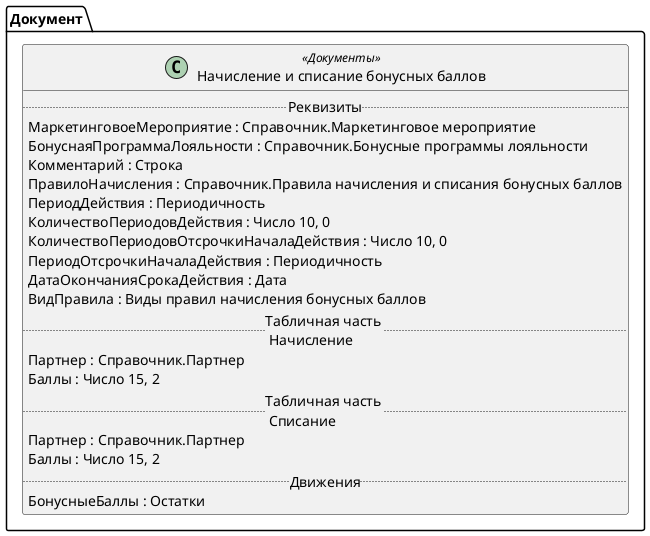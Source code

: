 ﻿@startuml НачислениеИСписаниеБонусныхБаллов
'!include templates.wsd
'..\include templates.wsd
class Документ.НачислениеИСписаниеБонусныхБаллов as "Начисление и списание бонусных баллов" <<Документы>>
{
..Реквизиты..
МаркетинговоеМероприятие : Справочник.Маркетинговое мероприятие
БонуснаяПрограммаЛояльности : Справочник.Бонусные программы лояльности
Комментарий : Строка
ПравилоНачисления : Справочник.Правила начисления и списания бонусных баллов
ПериодДействия : Периодичность
КоличествоПериодовДействия : Число 10, 0
КоличествоПериодовОтсрочкиНачалаДействия : Число 10, 0
ПериодОтсрочкиНачалаДействия : Периодичность
ДатаОкончанияСрокаДействия : Дата
ВидПравила : Виды правил начисления бонусных баллов
..Табличная часть \n Начисление..
Партнер : Справочник.Партнер
Баллы : Число 15, 2
..Табличная часть \n Списание..
Партнер : Справочник.Партнер
Баллы : Число 15, 2
..Движения..
БонусныеБаллы : Остатки
}
@enduml
